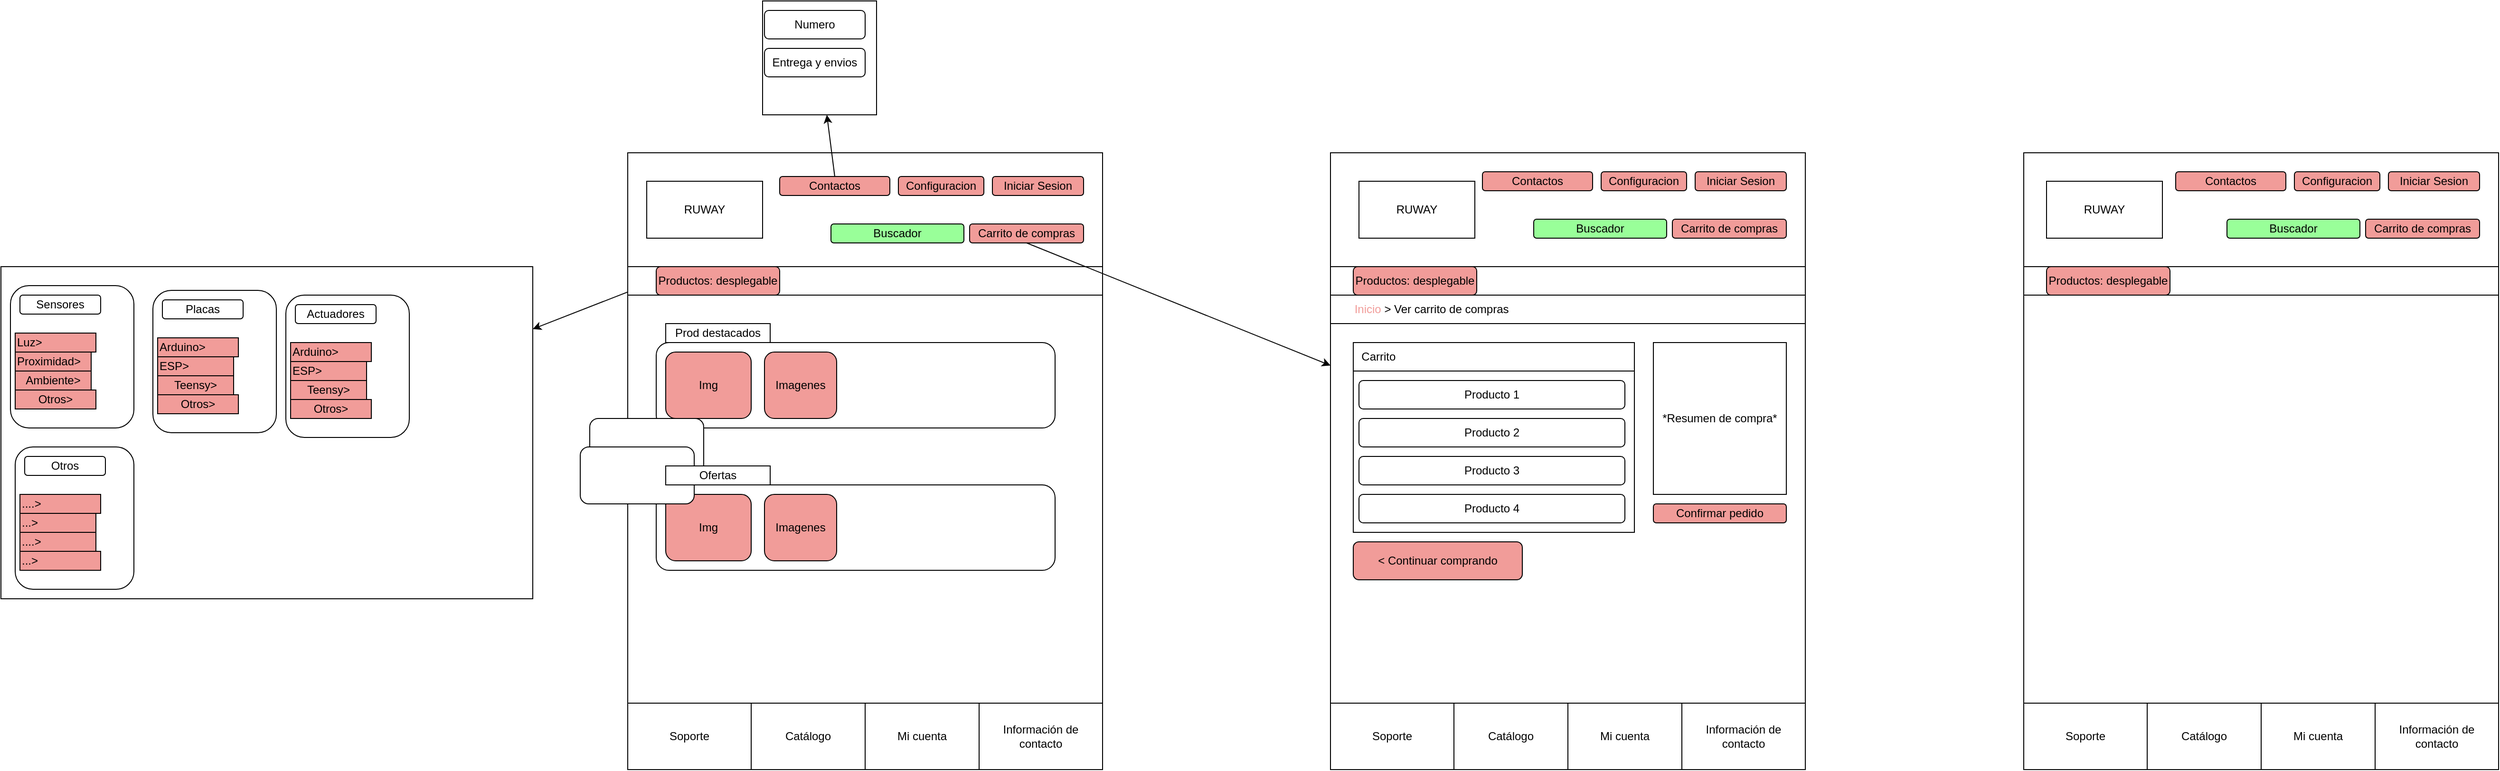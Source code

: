 <mxfile version="26.1.1">
  <diagram name="Page-1" id="lJxH6t8gqwgmXtBWm7o9">
    <mxGraphModel dx="2541" dy="2101" grid="1" gridSize="10" guides="1" tooltips="1" connect="1" arrows="1" fold="1" page="1" pageScale="1" pageWidth="827" pageHeight="1169" math="0" shadow="0">
      <root>
        <mxCell id="0" />
        <mxCell id="1" parent="0" />
        <mxCell id="he2NPY8yUSenZWAoKytD-6" value="" style="rounded=0;whiteSpace=wrap;html=1;" vertex="1" parent="1">
          <mxGeometry x="60" y="30" width="500" height="650" as="geometry" />
        </mxCell>
        <mxCell id="he2NPY8yUSenZWAoKytD-19" value="" style="rounded=0;whiteSpace=wrap;html=1;" vertex="1" parent="1">
          <mxGeometry x="60" y="30" width="500" height="120" as="geometry" />
        </mxCell>
        <mxCell id="T8Xv3cssepLBzFLuWM8g-8" value="" style="endArrow=classic;html=1;rounded=0;exitX=0.5;exitY=0;exitDx=0;exitDy=0;" parent="1" source="he2NPY8yUSenZWAoKytD-73" target="T8Xv3cssepLBzFLuWM8g-9" edge="1">
          <mxGeometry width="50" height="50" relative="1" as="geometry">
            <mxPoint x="262" y="50" as="sourcePoint" />
            <mxPoint x="262" y="10" as="targetPoint" />
          </mxGeometry>
        </mxCell>
        <mxCell id="T8Xv3cssepLBzFLuWM8g-9" value="" style="rounded=0;whiteSpace=wrap;html=1;" parent="1" vertex="1">
          <mxGeometry x="202" y="-130" width="120" height="120" as="geometry" />
        </mxCell>
        <mxCell id="T8Xv3cssepLBzFLuWM8g-10" value="Numero" style="rounded=1;whiteSpace=wrap;html=1;" parent="1" vertex="1">
          <mxGeometry x="204" y="-120" width="106" height="30" as="geometry" />
        </mxCell>
        <mxCell id="T8Xv3cssepLBzFLuWM8g-11" value="Entrega y envios" style="rounded=1;whiteSpace=wrap;html=1;" parent="1" vertex="1">
          <mxGeometry x="204" y="-80" width="106" height="30" as="geometry" />
        </mxCell>
        <mxCell id="T8Xv3cssepLBzFLuWM8g-12" value="" style="rounded=1;whiteSpace=wrap;html=1;" parent="1" vertex="1">
          <mxGeometry x="90" y="230" width="420" height="90" as="geometry" />
        </mxCell>
        <mxCell id="T8Xv3cssepLBzFLuWM8g-13" value="Img" style="rounded=1;whiteSpace=wrap;html=1;fillColor=#F19C99;" parent="1" vertex="1">
          <mxGeometry x="100" y="240" width="90" height="70" as="geometry" />
        </mxCell>
        <mxCell id="T8Xv3cssepLBzFLuWM8g-14" value="Imagenes" style="rounded=1;whiteSpace=wrap;html=1;fillColor=#F19C99;" parent="1" vertex="1">
          <mxGeometry x="204" y="240" width="76" height="70" as="geometry" />
        </mxCell>
        <mxCell id="0DSb249LTHU2Y63Ll6PR-1" value="Prod destacados" style="rounded=0;whiteSpace=wrap;html=1;" vertex="1" parent="1">
          <mxGeometry x="100" y="210" width="110" height="20" as="geometry" />
        </mxCell>
        <mxCell id="0DSb249LTHU2Y63Ll6PR-2" value="" style="endArrow=classic;html=1;rounded=0;exitX=0;exitY=0.5;exitDx=0;exitDy=0;" edge="1" parent="1" source="T8Xv3cssepLBzFLuWM8g-5" target="2pNkGWOKt08simjzBzTl-1">
          <mxGeometry width="50" height="50" relative="1" as="geometry">
            <mxPoint y="180" as="sourcePoint" />
            <mxPoint x="30" y="190" as="targetPoint" />
          </mxGeometry>
        </mxCell>
        <mxCell id="he2NPY8yUSenZWAoKytD-10" value="" style="rounded=1;whiteSpace=wrap;html=1;" vertex="1" parent="1">
          <mxGeometry x="90" y="380" width="420" height="90" as="geometry" />
        </mxCell>
        <mxCell id="2pNkGWOKt08simjzBzTl-1" value="" style="rounded=0;whiteSpace=wrap;html=1;align=left;" vertex="1" parent="1">
          <mxGeometry x="-600" y="150" width="560" height="350" as="geometry" />
        </mxCell>
        <mxCell id="he2NPY8yUSenZWAoKytD-11" value="Img" style="rounded=1;whiteSpace=wrap;html=1;fillColor=#F19C99;" vertex="1" parent="1">
          <mxGeometry x="100" y="390" width="90" height="70" as="geometry" />
        </mxCell>
        <mxCell id="2pNkGWOKt08simjzBzTl-2" value="" style="rounded=1;whiteSpace=wrap;html=1;" vertex="1" parent="1">
          <mxGeometry x="20" y="310" width="120" height="60" as="geometry" />
        </mxCell>
        <mxCell id="he2NPY8yUSenZWAoKytD-12" value="Imagenes" style="rounded=1;whiteSpace=wrap;html=1;fillColor=#F19C99;" vertex="1" parent="1">
          <mxGeometry x="204" y="390" width="76" height="70" as="geometry" />
        </mxCell>
        <mxCell id="2pNkGWOKt08simjzBzTl-3" value="" style="rounded=1;whiteSpace=wrap;html=1;" vertex="1" parent="1">
          <mxGeometry x="10" y="340" width="120" height="60" as="geometry" />
        </mxCell>
        <mxCell id="he2NPY8yUSenZWAoKytD-13" value="Ofertas" style="rounded=0;whiteSpace=wrap;html=1;" vertex="1" parent="1">
          <mxGeometry x="100" y="360" width="110" height="20" as="geometry" />
        </mxCell>
        <mxCell id="2pNkGWOKt08simjzBzTl-4" value="" style="rounded=1;whiteSpace=wrap;html=1;align=left;" vertex="1" parent="1">
          <mxGeometry x="-590" y="170" width="130" height="150" as="geometry" />
        </mxCell>
        <mxCell id="he2NPY8yUSenZWAoKytD-15" value="" style="rounded=0;whiteSpace=wrap;html=1;" vertex="1" parent="1">
          <mxGeometry x="800" y="30" width="500" height="650" as="geometry" />
        </mxCell>
        <mxCell id="2pNkGWOKt08simjzBzTl-5" value="Sensores" style="rounded=1;whiteSpace=wrap;html=1;" vertex="1" parent="1">
          <mxGeometry x="-580" y="180" width="85" height="20" as="geometry" />
        </mxCell>
        <mxCell id="2pNkGWOKt08simjzBzTl-7" value="Luz&amp;gt;" style="rounded=0;whiteSpace=wrap;html=1;align=left;fillColor=#F19C99;" vertex="1" parent="1">
          <mxGeometry x="-585" y="220" width="85" height="20" as="geometry" />
        </mxCell>
        <mxCell id="he2NPY8yUSenZWAoKytD-20" value="" style="rounded=0;whiteSpace=wrap;html=1;" vertex="1" parent="1">
          <mxGeometry x="800" y="30" width="500" height="120" as="geometry" />
        </mxCell>
        <mxCell id="2pNkGWOKt08simjzBzTl-8" value="Proximidad&amp;gt;" style="rounded=0;whiteSpace=wrap;html=1;align=left;fillColor=#F19C99;" vertex="1" parent="1">
          <mxGeometry x="-585" y="240" width="80" height="20" as="geometry" />
        </mxCell>
        <mxCell id="he2NPY8yUSenZWAoKytD-21" value="Iniciar Sesion" style="rounded=1;whiteSpace=wrap;html=1;fillColor=#F19C99;" vertex="1" parent="1">
          <mxGeometry x="1184" y="50" width="96" height="20" as="geometry" />
        </mxCell>
        <mxCell id="2pNkGWOKt08simjzBzTl-9" value="Ambiente&amp;gt;" style="rounded=0;whiteSpace=wrap;html=1;fillColor=#F19C99;" vertex="1" parent="1">
          <mxGeometry x="-585" y="260" width="80" height="20" as="geometry" />
        </mxCell>
        <mxCell id="he2NPY8yUSenZWAoKytD-22" value="Buscador" style="rounded=1;whiteSpace=wrap;html=1;fillColor=#99FF99;" vertex="1" parent="1">
          <mxGeometry x="1014" y="100" width="140" height="20" as="geometry" />
        </mxCell>
        <mxCell id="2pNkGWOKt08simjzBzTl-10" value="Otros&amp;gt;" style="rounded=0;whiteSpace=wrap;html=1;fillColor=#F19C99;" vertex="1" parent="1">
          <mxGeometry x="-585" y="280" width="85" height="20" as="geometry" />
        </mxCell>
        <mxCell id="he2NPY8yUSenZWAoKytD-23" value="Carrito de compras" style="rounded=1;whiteSpace=wrap;html=1;fillColor=#F19C99;" vertex="1" parent="1">
          <mxGeometry x="1160" y="100" width="120" height="20" as="geometry" />
        </mxCell>
        <mxCell id="2pNkGWOKt08simjzBzTl-20" value="" style="rounded=1;whiteSpace=wrap;html=1;align=left;" vertex="1" parent="1">
          <mxGeometry x="-440" y="175" width="130" height="150" as="geometry" />
        </mxCell>
        <mxCell id="he2NPY8yUSenZWAoKytD-24" value="Configuracion" style="rounded=1;whiteSpace=wrap;html=1;fillColor=#F19C99;" vertex="1" parent="1">
          <mxGeometry x="1085" y="50" width="90" height="20" as="geometry" />
        </mxCell>
        <mxCell id="2pNkGWOKt08simjzBzTl-21" value="Otros&amp;gt;" style="rounded=0;whiteSpace=wrap;html=1;fillColor=#F19C99;" vertex="1" parent="1">
          <mxGeometry x="-435" y="285" width="85" height="20" as="geometry" />
        </mxCell>
        <mxCell id="he2NPY8yUSenZWAoKytD-25" value="Contactos" style="rounded=1;whiteSpace=wrap;html=1;fillColor=#F19C99;" vertex="1" parent="1">
          <mxGeometry x="960" y="50" width="116" height="20" as="geometry" />
        </mxCell>
        <mxCell id="2pNkGWOKt08simjzBzTl-22" value="Teensy&amp;gt;" style="rounded=0;whiteSpace=wrap;html=1;fillColor=#F19C99;" vertex="1" parent="1">
          <mxGeometry x="-435" y="265" width="80" height="20" as="geometry" />
        </mxCell>
        <mxCell id="he2NPY8yUSenZWAoKytD-26" value="" style="rounded=0;whiteSpace=wrap;html=1;" vertex="1" parent="1">
          <mxGeometry x="60" y="150" width="500" height="30" as="geometry" />
        </mxCell>
        <mxCell id="2pNkGWOKt08simjzBzTl-23" value="ESP&amp;gt;" style="rounded=0;whiteSpace=wrap;html=1;align=left;fillColor=#F19C99;" vertex="1" parent="1">
          <mxGeometry x="-435" y="245" width="80" height="20" as="geometry" />
        </mxCell>
        <mxCell id="T8Xv3cssepLBzFLuWM8g-5" value="Productos: desplegable" style="rounded=1;whiteSpace=wrap;html=1;fillColor=#F19C99;" parent="1" vertex="1">
          <mxGeometry x="90" y="150" width="130" height="30" as="geometry" />
        </mxCell>
        <mxCell id="2pNkGWOKt08simjzBzTl-24" value="Arduino&amp;gt;" style="rounded=0;whiteSpace=wrap;html=1;align=left;fillColor=#F19C99;" vertex="1" parent="1">
          <mxGeometry x="-435" y="225" width="85" height="20" as="geometry" />
        </mxCell>
        <mxCell id="he2NPY8yUSenZWAoKytD-27" value="" style="rounded=0;whiteSpace=wrap;html=1;" vertex="1" parent="1">
          <mxGeometry x="800" y="150" width="500" height="30" as="geometry" />
        </mxCell>
        <mxCell id="2pNkGWOKt08simjzBzTl-25" value="Placas" style="rounded=1;whiteSpace=wrap;html=1;" vertex="1" parent="1">
          <mxGeometry x="-430" y="185" width="85" height="20" as="geometry" />
        </mxCell>
        <mxCell id="he2NPY8yUSenZWAoKytD-28" value="Productos: desplegable" style="rounded=1;whiteSpace=wrap;html=1;fillColor=#F19C99;" vertex="1" parent="1">
          <mxGeometry x="824" y="150" width="130" height="30" as="geometry" />
        </mxCell>
        <mxCell id="XF9Wh9aUQAPp9u_7sC8b-1" value="" style="rounded=1;whiteSpace=wrap;html=1;align=left;" vertex="1" parent="1">
          <mxGeometry x="-300" y="180" width="130" height="150" as="geometry" />
        </mxCell>
        <mxCell id="he2NPY8yUSenZWAoKytD-29" value="&lt;font style=&quot;color: rgb(241, 156, 153);&quot;&gt;&amp;nbsp; &amp;nbsp; &amp;nbsp; &amp;nbsp;Inicio&amp;nbsp;&lt;/font&gt;&amp;gt; Ver carrito de compras" style="rounded=0;whiteSpace=wrap;html=1;align=left;" vertex="1" parent="1">
          <mxGeometry x="800" y="180" width="500" height="30" as="geometry" />
        </mxCell>
        <mxCell id="XF9Wh9aUQAPp9u_7sC8b-2" value="Otros&amp;gt;" style="rounded=0;whiteSpace=wrap;html=1;fillColor=#F19C99;" vertex="1" parent="1">
          <mxGeometry x="-295" y="290" width="85" height="20" as="geometry" />
        </mxCell>
        <mxCell id="he2NPY8yUSenZWAoKytD-30" value="" style="rounded=0;whiteSpace=wrap;html=1;" vertex="1" parent="1">
          <mxGeometry x="824" y="230" width="296" height="200" as="geometry" />
        </mxCell>
        <mxCell id="XF9Wh9aUQAPp9u_7sC8b-3" value="Teensy&amp;gt;" style="rounded=0;whiteSpace=wrap;html=1;fillColor=#F19C99;" vertex="1" parent="1">
          <mxGeometry x="-295" y="270" width="80" height="20" as="geometry" />
        </mxCell>
        <mxCell id="he2NPY8yUSenZWAoKytD-31" value="*Resumen de compra*" style="rounded=0;whiteSpace=wrap;html=1;" vertex="1" parent="1">
          <mxGeometry x="1140" y="230" width="140" height="160" as="geometry" />
        </mxCell>
        <mxCell id="XF9Wh9aUQAPp9u_7sC8b-4" value="ESP&amp;gt;" style="rounded=0;whiteSpace=wrap;html=1;align=left;fillColor=#F19C99;" vertex="1" parent="1">
          <mxGeometry x="-295" y="250" width="80" height="20" as="geometry" />
        </mxCell>
        <mxCell id="he2NPY8yUSenZWAoKytD-32" value="&amp;nbsp; Carrito" style="rounded=0;whiteSpace=wrap;html=1;align=left;" vertex="1" parent="1">
          <mxGeometry x="824" y="230" width="296" height="30" as="geometry" />
        </mxCell>
        <mxCell id="XF9Wh9aUQAPp9u_7sC8b-5" value="Arduino&amp;gt;" style="rounded=0;whiteSpace=wrap;html=1;align=left;fillColor=#F19C99;" vertex="1" parent="1">
          <mxGeometry x="-295" y="230" width="85" height="20" as="geometry" />
        </mxCell>
        <mxCell id="he2NPY8yUSenZWAoKytD-33" value="Producto 1" style="rounded=1;whiteSpace=wrap;html=1;" vertex="1" parent="1">
          <mxGeometry x="830" y="270" width="280" height="30" as="geometry" />
        </mxCell>
        <mxCell id="XF9Wh9aUQAPp9u_7sC8b-6" value="Actuadores" style="rounded=1;whiteSpace=wrap;html=1;" vertex="1" parent="1">
          <mxGeometry x="-290" y="190" width="85" height="20" as="geometry" />
        </mxCell>
        <mxCell id="he2NPY8yUSenZWAoKytD-34" value="Producto 2" style="rounded=1;whiteSpace=wrap;html=1;" vertex="1" parent="1">
          <mxGeometry x="830" y="310" width="280" height="30" as="geometry" />
        </mxCell>
        <mxCell id="XF9Wh9aUQAPp9u_7sC8b-7" value="" style="rounded=1;whiteSpace=wrap;html=1;align=left;" vertex="1" parent="1">
          <mxGeometry x="-585" y="340" width="125" height="150" as="geometry" />
        </mxCell>
        <mxCell id="he2NPY8yUSenZWAoKytD-35" value="Producto 3" style="rounded=1;whiteSpace=wrap;html=1;" vertex="1" parent="1">
          <mxGeometry x="830" y="350" width="280" height="30" as="geometry" />
        </mxCell>
        <mxCell id="XF9Wh9aUQAPp9u_7sC8b-8" value="...&amp;gt;" style="rounded=0;whiteSpace=wrap;html=1;fillColor=#F19C99;align=left;" vertex="1" parent="1">
          <mxGeometry x="-580" y="450" width="85" height="20" as="geometry" />
        </mxCell>
        <mxCell id="he2NPY8yUSenZWAoKytD-36" value="Producto 4" style="rounded=1;whiteSpace=wrap;html=1;" vertex="1" parent="1">
          <mxGeometry x="830" y="390" width="280" height="30" as="geometry" />
        </mxCell>
        <mxCell id="XF9Wh9aUQAPp9u_7sC8b-9" value="....&amp;gt;" style="rounded=0;whiteSpace=wrap;html=1;fillColor=#F19C99;align=left;" vertex="1" parent="1">
          <mxGeometry x="-580" y="430" width="80" height="20" as="geometry" />
        </mxCell>
        <mxCell id="XF9Wh9aUQAPp9u_7sC8b-10" value="...&amp;gt;" style="rounded=0;whiteSpace=wrap;html=1;align=left;fillColor=#F19C99;" vertex="1" parent="1">
          <mxGeometry x="-580" y="410" width="80" height="20" as="geometry" />
        </mxCell>
        <mxCell id="he2NPY8yUSenZWAoKytD-37" value="&amp;lt; Continuar comprando" style="rounded=1;whiteSpace=wrap;html=1;fillColor=#F19C99;" vertex="1" parent="1">
          <mxGeometry x="824" y="440" width="178" height="40" as="geometry" />
        </mxCell>
        <mxCell id="XF9Wh9aUQAPp9u_7sC8b-11" value="....&amp;gt;" style="rounded=0;whiteSpace=wrap;html=1;align=left;fillColor=#F19C99;" vertex="1" parent="1">
          <mxGeometry x="-580" y="390" width="85" height="20" as="geometry" />
        </mxCell>
        <mxCell id="he2NPY8yUSenZWAoKytD-38" style="edgeStyle=orthogonalEdgeStyle;rounded=0;orthogonalLoop=1;jettySize=auto;html=1;exitX=0.5;exitY=1;exitDx=0;exitDy=0;" edge="1" parent="1" source="he2NPY8yUSenZWAoKytD-37" target="he2NPY8yUSenZWAoKytD-37">
          <mxGeometry relative="1" as="geometry" />
        </mxCell>
        <mxCell id="XF9Wh9aUQAPp9u_7sC8b-12" value="Otros" style="rounded=1;whiteSpace=wrap;html=1;" vertex="1" parent="1">
          <mxGeometry x="-575" y="350" width="85" height="20" as="geometry" />
        </mxCell>
        <mxCell id="he2NPY8yUSenZWAoKytD-40" value="Confirmar pedido" style="rounded=1;whiteSpace=wrap;html=1;fillColor=#F19C99;" vertex="1" parent="1">
          <mxGeometry x="1140" y="400" width="140" height="20" as="geometry" />
        </mxCell>
        <mxCell id="he2NPY8yUSenZWAoKytD-43" value="Soporte" style="rounded=0;whiteSpace=wrap;html=1;" vertex="1" parent="1">
          <mxGeometry x="60" y="610" width="130" height="70" as="geometry" />
        </mxCell>
        <mxCell id="he2NPY8yUSenZWAoKytD-44" value="Catálogo" style="rounded=0;whiteSpace=wrap;html=1;" vertex="1" parent="1">
          <mxGeometry x="190" y="610" width="120" height="70" as="geometry" />
        </mxCell>
        <mxCell id="he2NPY8yUSenZWAoKytD-45" value="Mi cuenta" style="rounded=0;whiteSpace=wrap;html=1;" vertex="1" parent="1">
          <mxGeometry x="310" y="610" width="120" height="70" as="geometry" />
        </mxCell>
        <mxCell id="he2NPY8yUSenZWAoKytD-46" value="Información de contacto" style="rounded=0;whiteSpace=wrap;html=1;" vertex="1" parent="1">
          <mxGeometry x="430" y="610" width="130" height="70" as="geometry" />
        </mxCell>
        <mxCell id="he2NPY8yUSenZWAoKytD-47" value="Soporte" style="rounded=0;whiteSpace=wrap;html=1;" vertex="1" parent="1">
          <mxGeometry x="800" y="610" width="130" height="70" as="geometry" />
        </mxCell>
        <mxCell id="he2NPY8yUSenZWAoKytD-48" value="Catálogo" style="rounded=0;whiteSpace=wrap;html=1;" vertex="1" parent="1">
          <mxGeometry x="930" y="610" width="120" height="70" as="geometry" />
        </mxCell>
        <mxCell id="he2NPY8yUSenZWAoKytD-49" value="Mi cuenta" style="rounded=0;whiteSpace=wrap;html=1;" vertex="1" parent="1">
          <mxGeometry x="1050" y="610" width="120" height="70" as="geometry" />
        </mxCell>
        <mxCell id="he2NPY8yUSenZWAoKytD-50" value="Información de contacto" style="rounded=0;whiteSpace=wrap;html=1;" vertex="1" parent="1">
          <mxGeometry x="1170" y="610" width="130" height="70" as="geometry" />
        </mxCell>
        <mxCell id="he2NPY8yUSenZWAoKytD-51" value="" style="rounded=0;whiteSpace=wrap;html=1;" vertex="1" parent="1">
          <mxGeometry x="1530" y="30" width="500" height="650" as="geometry" />
        </mxCell>
        <mxCell id="he2NPY8yUSenZWAoKytD-52" value="" style="rounded=0;whiteSpace=wrap;html=1;" vertex="1" parent="1">
          <mxGeometry x="1530" y="30" width="500" height="120" as="geometry" />
        </mxCell>
        <mxCell id="he2NPY8yUSenZWAoKytD-58" value="" style="rounded=0;whiteSpace=wrap;html=1;" vertex="1" parent="1">
          <mxGeometry x="1530" y="150" width="500" height="30" as="geometry" />
        </mxCell>
        <mxCell id="he2NPY8yUSenZWAoKytD-59" value="Productos: desplegable" style="rounded=1;whiteSpace=wrap;html=1;fillColor=#F19C99;" vertex="1" parent="1">
          <mxGeometry x="1554" y="150" width="130" height="30" as="geometry" />
        </mxCell>
        <mxCell id="he2NPY8yUSenZWAoKytD-60" value="Soporte" style="rounded=0;whiteSpace=wrap;html=1;" vertex="1" parent="1">
          <mxGeometry x="1530" y="610" width="130" height="70" as="geometry" />
        </mxCell>
        <mxCell id="he2NPY8yUSenZWAoKytD-61" value="Catálogo" style="rounded=0;whiteSpace=wrap;html=1;" vertex="1" parent="1">
          <mxGeometry x="1660" y="610" width="120" height="70" as="geometry" />
        </mxCell>
        <mxCell id="he2NPY8yUSenZWAoKytD-62" value="Mi cuenta" style="rounded=0;whiteSpace=wrap;html=1;" vertex="1" parent="1">
          <mxGeometry x="1780" y="610" width="120" height="70" as="geometry" />
        </mxCell>
        <mxCell id="he2NPY8yUSenZWAoKytD-63" value="Información de contacto" style="rounded=0;whiteSpace=wrap;html=1;" vertex="1" parent="1">
          <mxGeometry x="1900" y="610" width="130" height="70" as="geometry" />
        </mxCell>
        <mxCell id="he2NPY8yUSenZWAoKytD-64" value="Iniciar Sesion" style="rounded=1;whiteSpace=wrap;html=1;fillColor=#F19C99;" vertex="1" parent="1">
          <mxGeometry x="1914" y="50" width="96" height="20" as="geometry" />
        </mxCell>
        <mxCell id="he2NPY8yUSenZWAoKytD-65" value="Buscador" style="rounded=1;whiteSpace=wrap;html=1;fillColor=#99FF99;" vertex="1" parent="1">
          <mxGeometry x="1744" y="100" width="140" height="20" as="geometry" />
        </mxCell>
        <mxCell id="he2NPY8yUSenZWAoKytD-66" value="Carrito de compras" style="rounded=1;whiteSpace=wrap;html=1;fillColor=#F19C99;" vertex="1" parent="1">
          <mxGeometry x="1890" y="100" width="120" height="20" as="geometry" />
        </mxCell>
        <mxCell id="he2NPY8yUSenZWAoKytD-67" value="Configuracion" style="rounded=1;whiteSpace=wrap;html=1;fillColor=#F19C99;" vertex="1" parent="1">
          <mxGeometry x="1815" y="50" width="90" height="20" as="geometry" />
        </mxCell>
        <mxCell id="he2NPY8yUSenZWAoKytD-68" value="Contactos" style="rounded=1;whiteSpace=wrap;html=1;fillColor=#F19C99;" vertex="1" parent="1">
          <mxGeometry x="1690" y="50" width="116" height="20" as="geometry" />
        </mxCell>
        <mxCell id="he2NPY8yUSenZWAoKytD-69" value="Iniciar Sesion" style="rounded=1;whiteSpace=wrap;html=1;fillColor=#F19C99;" vertex="1" parent="1">
          <mxGeometry x="444" y="55" width="96" height="20" as="geometry" />
        </mxCell>
        <mxCell id="he2NPY8yUSenZWAoKytD-70" value="Buscador" style="rounded=1;whiteSpace=wrap;html=1;fillColor=#99FF99;" vertex="1" parent="1">
          <mxGeometry x="274" y="105" width="140" height="20" as="geometry" />
        </mxCell>
        <mxCell id="he2NPY8yUSenZWAoKytD-71" value="Carrito de compras" style="rounded=1;whiteSpace=wrap;html=1;fillColor=#F19C99;" vertex="1" parent="1">
          <mxGeometry x="420" y="105" width="120" height="20" as="geometry" />
        </mxCell>
        <mxCell id="he2NPY8yUSenZWAoKytD-72" value="Configuracion" style="rounded=1;whiteSpace=wrap;html=1;fillColor=#F19C99;" vertex="1" parent="1">
          <mxGeometry x="345" y="55" width="90" height="20" as="geometry" />
        </mxCell>
        <mxCell id="he2NPY8yUSenZWAoKytD-73" value="Contactos" style="rounded=1;whiteSpace=wrap;html=1;fillColor=#F19C99;" vertex="1" parent="1">
          <mxGeometry x="220" y="55" width="116" height="20" as="geometry" />
        </mxCell>
        <mxCell id="he2NPY8yUSenZWAoKytD-17" value="" style="endArrow=classic;html=1;rounded=0;exitX=0.5;exitY=1;exitDx=0;exitDy=0;" edge="1" parent="1" source="he2NPY8yUSenZWAoKytD-71" target="he2NPY8yUSenZWAoKytD-15">
          <mxGeometry width="50" height="50" relative="1" as="geometry">
            <mxPoint x="527.5" y="135" as="sourcePoint" />
            <mxPoint x="640" y="155" as="targetPoint" />
          </mxGeometry>
        </mxCell>
        <mxCell id="he2NPY8yUSenZWAoKytD-74" value="RUWAY" style="rounded=0;whiteSpace=wrap;html=1;" vertex="1" parent="1">
          <mxGeometry x="80" y="60" width="122" height="60" as="geometry" />
        </mxCell>
        <mxCell id="he2NPY8yUSenZWAoKytD-75" value="RUWAY" style="rounded=0;whiteSpace=wrap;html=1;" vertex="1" parent="1">
          <mxGeometry x="830" y="60" width="122" height="60" as="geometry" />
        </mxCell>
        <mxCell id="he2NPY8yUSenZWAoKytD-76" value="RUWAY" style="rounded=0;whiteSpace=wrap;html=1;" vertex="1" parent="1">
          <mxGeometry x="1554" y="60" width="122" height="60" as="geometry" />
        </mxCell>
      </root>
    </mxGraphModel>
  </diagram>
</mxfile>
